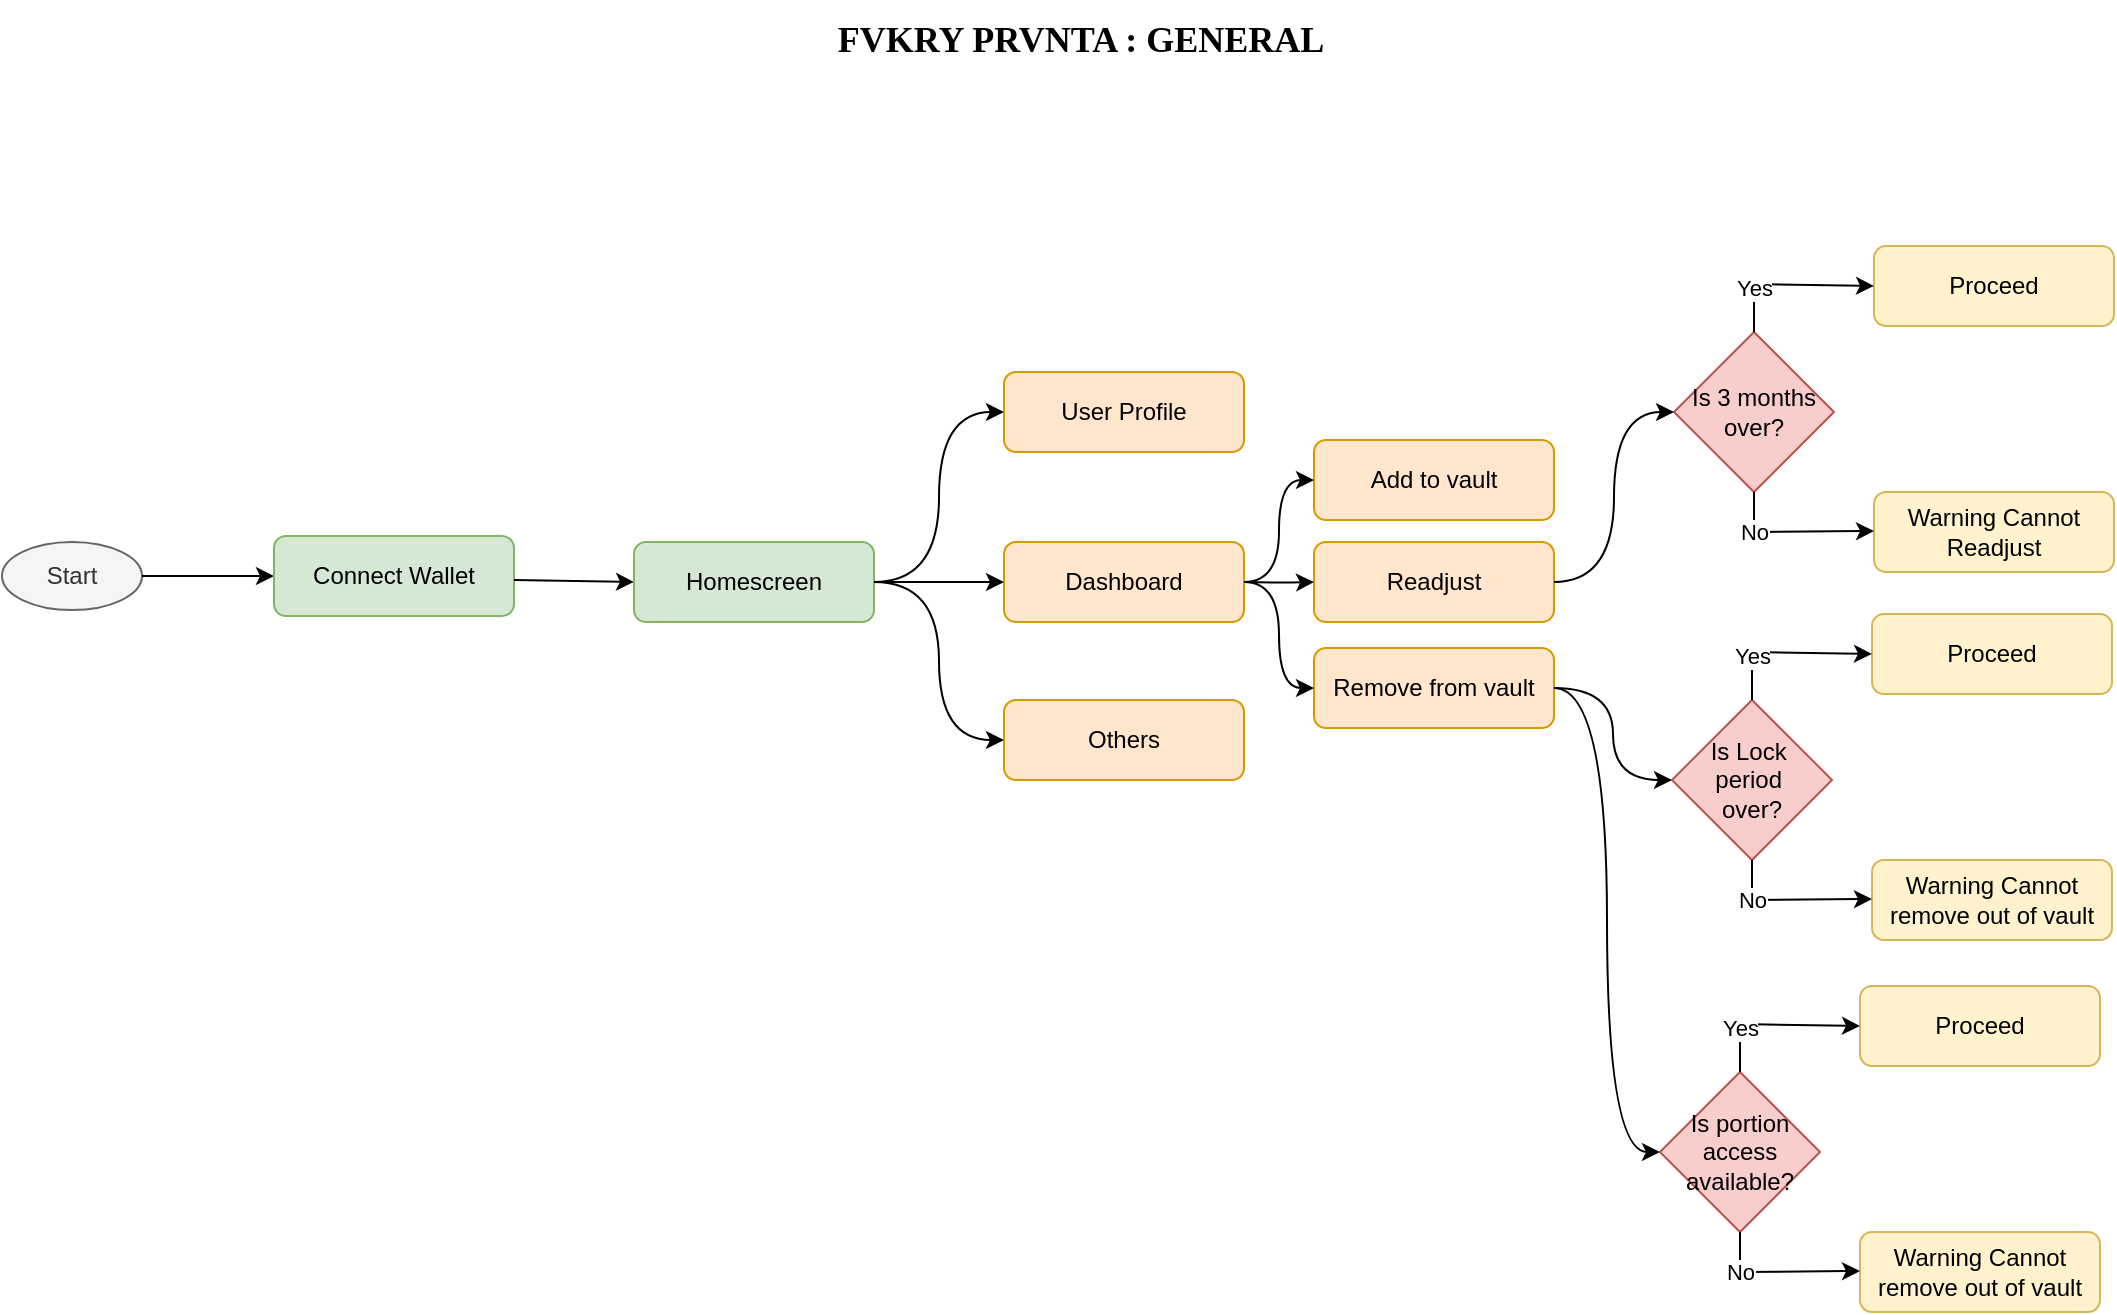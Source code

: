 <mxfile version="26.0.4">
  <diagram name="Page-1" id="3YW9pBftN6-iqX6uHg8v">
    <mxGraphModel dx="880" dy="532" grid="1" gridSize="10" guides="1" tooltips="1" connect="1" arrows="1" fold="1" page="1" pageScale="1" pageWidth="1169" pageHeight="827" math="0" shadow="0">
      <root>
        <mxCell id="0" />
        <mxCell id="1" parent="0" />
        <mxCell id="YRFdh3WtyHf0gqD4VgI7-1" value="Start" style="ellipse;whiteSpace=wrap;html=1;fillColor=#f5f5f5;fontColor=#333333;strokeColor=#666666;" parent="1" vertex="1">
          <mxGeometry x="46" y="321" width="70" height="34" as="geometry" />
        </mxCell>
        <mxCell id="YRFdh3WtyHf0gqD4VgI7-3" value="" style="endArrow=classic;html=1;rounded=0;exitX=1;exitY=0.5;exitDx=0;exitDy=0;entryX=0;entryY=0.5;entryDx=0;entryDy=0;" parent="1" source="YRFdh3WtyHf0gqD4VgI7-1" target="YRFdh3WtyHf0gqD4VgI7-9" edge="1">
          <mxGeometry width="50" height="50" relative="1" as="geometry">
            <mxPoint x="406" y="414" as="sourcePoint" />
            <mxPoint x="186" y="338" as="targetPoint" />
          </mxGeometry>
        </mxCell>
        <mxCell id="YRFdh3WtyHf0gqD4VgI7-9" value="Connect Wallet" style="rounded=1;whiteSpace=wrap;html=1;fillColor=#d5e8d4;strokeColor=#82b366;" parent="1" vertex="1">
          <mxGeometry x="182" y="318" width="120" height="40" as="geometry" />
        </mxCell>
        <mxCell id="YRFdh3WtyHf0gqD4VgI7-10" value="" style="endArrow=classic;html=1;rounded=0;entryX=0;entryY=0.5;entryDx=0;entryDy=0;" parent="1" target="YRFdh3WtyHf0gqD4VgI7-12" edge="1">
          <mxGeometry relative="1" as="geometry">
            <mxPoint x="302" y="340" as="sourcePoint" />
            <mxPoint x="532" y="337" as="targetPoint" />
          </mxGeometry>
        </mxCell>
        <mxCell id="YRFdh3WtyHf0gqD4VgI7-12" value="Homescreen" style="rounded=1;whiteSpace=wrap;html=1;fillColor=#d5e8d4;strokeColor=#82b366;" parent="1" vertex="1">
          <mxGeometry x="362" y="321" width="120" height="40" as="geometry" />
        </mxCell>
        <mxCell id="YRFdh3WtyHf0gqD4VgI7-13" value="User Profile" style="rounded=1;whiteSpace=wrap;html=1;fillColor=#ffe6cc;strokeColor=#d79b00;" parent="1" vertex="1">
          <mxGeometry x="547" y="236" width="120" height="40" as="geometry" />
        </mxCell>
        <mxCell id="YRFdh3WtyHf0gqD4VgI7-14" value="Dashboard" style="rounded=1;whiteSpace=wrap;html=1;fillColor=#ffe6cc;strokeColor=#d79b00;" parent="1" vertex="1">
          <mxGeometry x="547" y="321" width="120" height="40" as="geometry" />
        </mxCell>
        <mxCell id="YRFdh3WtyHf0gqD4VgI7-15" value="Add to vault" style="rounded=1;whiteSpace=wrap;html=1;fillColor=#ffe6cc;strokeColor=#d79b00;" parent="1" vertex="1">
          <mxGeometry x="702" y="270" width="120" height="40" as="geometry" />
        </mxCell>
        <mxCell id="YRFdh3WtyHf0gqD4VgI7-16" value="Readjust" style="rounded=1;whiteSpace=wrap;html=1;fillColor=#ffe6cc;strokeColor=#d79b00;" parent="1" vertex="1">
          <mxGeometry x="702" y="321" width="120" height="40" as="geometry" />
        </mxCell>
        <mxCell id="YRFdh3WtyHf0gqD4VgI7-17" value="Remove from vault" style="rounded=1;whiteSpace=wrap;html=1;fillColor=#ffe6cc;strokeColor=#d79b00;" parent="1" vertex="1">
          <mxGeometry x="702" y="374" width="120" height="40" as="geometry" />
        </mxCell>
        <mxCell id="YRFdh3WtyHf0gqD4VgI7-19" value="Others" style="rounded=1;whiteSpace=wrap;html=1;fillColor=#ffe6cc;strokeColor=#d79b00;" parent="1" vertex="1">
          <mxGeometry x="547" y="400" width="120" height="40" as="geometry" />
        </mxCell>
        <mxCell id="YRFdh3WtyHf0gqD4VgI7-21" value="" style="endArrow=classic;html=1;rounded=0;exitX=1;exitY=0.5;exitDx=0;exitDy=0;entryX=0;entryY=0.5;entryDx=0;entryDy=0;edgeStyle=orthogonalEdgeStyle;curved=1;" parent="1" source="YRFdh3WtyHf0gqD4VgI7-12" target="YRFdh3WtyHf0gqD4VgI7-13" edge="1">
          <mxGeometry width="50" height="50" relative="1" as="geometry">
            <mxPoint x="552" y="204" as="sourcePoint" />
            <mxPoint x="602" y="154" as="targetPoint" />
          </mxGeometry>
        </mxCell>
        <mxCell id="YRFdh3WtyHf0gqD4VgI7-22" value="" style="endArrow=classic;html=1;rounded=0;entryX=0;entryY=0.5;entryDx=0;entryDy=0;exitX=1;exitY=0.5;exitDx=0;exitDy=0;edgeStyle=orthogonalEdgeStyle;curved=1;" parent="1" source="YRFdh3WtyHf0gqD4VgI7-12" target="YRFdh3WtyHf0gqD4VgI7-14" edge="1">
          <mxGeometry width="50" height="50" relative="1" as="geometry">
            <mxPoint x="552" y="294" as="sourcePoint" />
            <mxPoint x="602" y="244" as="targetPoint" />
          </mxGeometry>
        </mxCell>
        <mxCell id="YRFdh3WtyHf0gqD4VgI7-23" value="" style="endArrow=classic;html=1;rounded=0;entryX=0;entryY=0.5;entryDx=0;entryDy=0;exitX=1;exitY=0.5;exitDx=0;exitDy=0;edgeStyle=orthogonalEdgeStyle;curved=1;" parent="1" source="YRFdh3WtyHf0gqD4VgI7-14" target="YRFdh3WtyHf0gqD4VgI7-15" edge="1">
          <mxGeometry width="50" height="50" relative="1" as="geometry">
            <mxPoint x="562" y="284" as="sourcePoint" />
            <mxPoint x="612" y="234" as="targetPoint" />
          </mxGeometry>
        </mxCell>
        <mxCell id="YRFdh3WtyHf0gqD4VgI7-24" value="" style="endArrow=classic;html=1;rounded=0;entryX=0;entryY=0.5;entryDx=0;entryDy=0;edgeStyle=orthogonalEdgeStyle;curved=1;" parent="1" target="YRFdh3WtyHf0gqD4VgI7-16" edge="1">
          <mxGeometry width="50" height="50" relative="1" as="geometry">
            <mxPoint x="667" y="341" as="sourcePoint" />
            <mxPoint x="582" y="264" as="targetPoint" />
          </mxGeometry>
        </mxCell>
        <mxCell id="YRFdh3WtyHf0gqD4VgI7-25" value="" style="endArrow=classic;html=1;rounded=0;entryX=0;entryY=0.5;entryDx=0;entryDy=0;exitX=1;exitY=0.5;exitDx=0;exitDy=0;edgeStyle=orthogonalEdgeStyle;curved=1;" parent="1" source="YRFdh3WtyHf0gqD4VgI7-12" target="YRFdh3WtyHf0gqD4VgI7-19" edge="1">
          <mxGeometry width="50" height="50" relative="1" as="geometry">
            <mxPoint x="352" y="244" as="sourcePoint" />
            <mxPoint x="402" y="194" as="targetPoint" />
          </mxGeometry>
        </mxCell>
        <mxCell id="YRFdh3WtyHf0gqD4VgI7-27" value="" style="endArrow=classic;html=1;rounded=0;entryX=0;entryY=0.5;entryDx=0;entryDy=0;exitX=1;exitY=0.5;exitDx=0;exitDy=0;edgeStyle=orthogonalEdgeStyle;curved=1;" parent="1" source="YRFdh3WtyHf0gqD4VgI7-14" target="YRFdh3WtyHf0gqD4VgI7-17" edge="1">
          <mxGeometry width="50" height="50" relative="1" as="geometry">
            <mxPoint x="552" y="374" as="sourcePoint" />
            <mxPoint x="652" y="404" as="targetPoint" />
          </mxGeometry>
        </mxCell>
        <mxCell id="YRFdh3WtyHf0gqD4VgI7-28" value="Is 3 months over&lt;span style=&quot;background-color: initial;&quot;&gt;?&lt;/span&gt;" style="rhombus;whiteSpace=wrap;html=1;fillColor=#f8cecc;strokeColor=#b85450;" parent="1" vertex="1">
          <mxGeometry x="882" y="216" width="80" height="80" as="geometry" />
        </mxCell>
        <mxCell id="YRFdh3WtyHf0gqD4VgI7-29" value="" style="endArrow=classic;html=1;rounded=0;exitX=1;exitY=0.5;exitDx=0;exitDy=0;entryX=0;entryY=0.5;entryDx=0;entryDy=0;edgeStyle=orthogonalEdgeStyle;curved=1;" parent="1" source="YRFdh3WtyHf0gqD4VgI7-16" target="YRFdh3WtyHf0gqD4VgI7-28" edge="1">
          <mxGeometry width="50" height="50" relative="1" as="geometry">
            <mxPoint x="842" y="322" as="sourcePoint" />
            <mxPoint x="892" y="272" as="targetPoint" />
          </mxGeometry>
        </mxCell>
        <mxCell id="YRFdh3WtyHf0gqD4VgI7-30" value="Proceed" style="rounded=1;whiteSpace=wrap;html=1;fillColor=#fff2cc;strokeColor=#d6b656;" parent="1" vertex="1">
          <mxGeometry x="982" y="173" width="120" height="40" as="geometry" />
        </mxCell>
        <mxCell id="YRFdh3WtyHf0gqD4VgI7-31" value="Warning Cannot Readjust" style="rounded=1;whiteSpace=wrap;html=1;fillColor=#fff2cc;strokeColor=#d6b656;" parent="1" vertex="1">
          <mxGeometry x="982" y="296" width="120" height="40" as="geometry" />
        </mxCell>
        <mxCell id="YRFdh3WtyHf0gqD4VgI7-32" value="" style="endArrow=classic;html=1;rounded=0;exitX=0.5;exitY=0;exitDx=0;exitDy=0;entryX=0;entryY=0.5;entryDx=0;entryDy=0;" parent="1" source="YRFdh3WtyHf0gqD4VgI7-28" target="YRFdh3WtyHf0gqD4VgI7-30" edge="1">
          <mxGeometry relative="1" as="geometry">
            <mxPoint x="872" y="122" as="sourcePoint" />
            <mxPoint x="962" y="122" as="targetPoint" />
            <Array as="points">
              <mxPoint x="922" y="192" />
            </Array>
          </mxGeometry>
        </mxCell>
        <mxCell id="YRFdh3WtyHf0gqD4VgI7-33" value="Yes" style="edgeLabel;resizable=0;html=1;;align=center;verticalAlign=middle;" parent="YRFdh3WtyHf0gqD4VgI7-32" connectable="0" vertex="1">
          <mxGeometry relative="1" as="geometry">
            <mxPoint x="-18" y="1" as="offset" />
          </mxGeometry>
        </mxCell>
        <mxCell id="YRFdh3WtyHf0gqD4VgI7-34" value="" style="endArrow=classic;html=1;rounded=0;exitX=0.5;exitY=1;exitDx=0;exitDy=0;entryX=0;entryY=0.5;entryDx=0;entryDy=0;" parent="1" source="YRFdh3WtyHf0gqD4VgI7-28" edge="1">
          <mxGeometry relative="1" as="geometry">
            <mxPoint x="892" y="315.5" as="sourcePoint" />
            <mxPoint x="982" y="315.5" as="targetPoint" />
            <Array as="points">
              <mxPoint x="922" y="316" />
            </Array>
          </mxGeometry>
        </mxCell>
        <mxCell id="YRFdh3WtyHf0gqD4VgI7-35" value="No" style="edgeLabel;resizable=0;html=1;;align=center;verticalAlign=middle;" parent="YRFdh3WtyHf0gqD4VgI7-34" connectable="0" vertex="1">
          <mxGeometry relative="1" as="geometry">
            <mxPoint x="-20" as="offset" />
          </mxGeometry>
        </mxCell>
        <mxCell id="YRFdh3WtyHf0gqD4VgI7-36" value="Is Lock&amp;nbsp;&lt;div&gt;period&amp;nbsp;&lt;/div&gt;&lt;div&gt;over?&lt;/div&gt;" style="rhombus;whiteSpace=wrap;html=1;fillColor=#f8cecc;strokeColor=#b85450;" parent="1" vertex="1">
          <mxGeometry x="881" y="400" width="80" height="80" as="geometry" />
        </mxCell>
        <mxCell id="YRFdh3WtyHf0gqD4VgI7-37" value="Proceed" style="rounded=1;whiteSpace=wrap;html=1;fillColor=#fff2cc;strokeColor=#d6b656;" parent="1" vertex="1">
          <mxGeometry x="981" y="357" width="120" height="40" as="geometry" />
        </mxCell>
        <mxCell id="YRFdh3WtyHf0gqD4VgI7-38" value="Warning Cannot remove out of vault" style="rounded=1;whiteSpace=wrap;html=1;fillColor=#fff2cc;strokeColor=#d6b656;" parent="1" vertex="1">
          <mxGeometry x="981" y="480" width="120" height="40" as="geometry" />
        </mxCell>
        <mxCell id="YRFdh3WtyHf0gqD4VgI7-39" value="" style="endArrow=classic;html=1;rounded=0;exitX=0.5;exitY=0;exitDx=0;exitDy=0;entryX=0;entryY=0.5;entryDx=0;entryDy=0;" parent="1" source="YRFdh3WtyHf0gqD4VgI7-36" target="YRFdh3WtyHf0gqD4VgI7-37" edge="1">
          <mxGeometry relative="1" as="geometry">
            <mxPoint x="871" y="306" as="sourcePoint" />
            <mxPoint x="961" y="306" as="targetPoint" />
            <Array as="points">
              <mxPoint x="921" y="376" />
            </Array>
          </mxGeometry>
        </mxCell>
        <mxCell id="YRFdh3WtyHf0gqD4VgI7-40" value="Yes" style="edgeLabel;resizable=0;html=1;;align=center;verticalAlign=middle;" parent="YRFdh3WtyHf0gqD4VgI7-39" connectable="0" vertex="1">
          <mxGeometry relative="1" as="geometry">
            <mxPoint x="-18" y="1" as="offset" />
          </mxGeometry>
        </mxCell>
        <mxCell id="YRFdh3WtyHf0gqD4VgI7-41" value="" style="endArrow=classic;html=1;rounded=0;exitX=0.5;exitY=1;exitDx=0;exitDy=0;entryX=0;entryY=0.5;entryDx=0;entryDy=0;" parent="1" source="YRFdh3WtyHf0gqD4VgI7-36" edge="1">
          <mxGeometry relative="1" as="geometry">
            <mxPoint x="891" y="499.5" as="sourcePoint" />
            <mxPoint x="981" y="499.5" as="targetPoint" />
            <Array as="points">
              <mxPoint x="921" y="500" />
            </Array>
          </mxGeometry>
        </mxCell>
        <mxCell id="YRFdh3WtyHf0gqD4VgI7-42" value="No" style="edgeLabel;resizable=0;html=1;;align=center;verticalAlign=middle;" parent="YRFdh3WtyHf0gqD4VgI7-41" connectable="0" vertex="1">
          <mxGeometry relative="1" as="geometry">
            <mxPoint x="-20" as="offset" />
          </mxGeometry>
        </mxCell>
        <mxCell id="YRFdh3WtyHf0gqD4VgI7-43" value="" style="endArrow=classic;html=1;rounded=0;exitX=1;exitY=0.5;exitDx=0;exitDy=0;entryX=0;entryY=0.5;entryDx=0;entryDy=0;edgeStyle=orthogonalEdgeStyle;curved=1;" parent="1" source="YRFdh3WtyHf0gqD4VgI7-17" target="YRFdh3WtyHf0gqD4VgI7-36" edge="1">
          <mxGeometry relative="1" as="geometry">
            <mxPoint x="832" y="392" as="sourcePoint" />
            <mxPoint x="893" y="392" as="targetPoint" />
          </mxGeometry>
        </mxCell>
        <mxCell id="YRFdh3WtyHf0gqD4VgI7-52" value="&lt;b&gt;&lt;font style=&quot;font-size: 18px;&quot; face=&quot;Verdana&quot;&gt;FVKRY PRVNTA : GENERAL&lt;/font&gt;&lt;/b&gt;" style="text;html=1;align=center;verticalAlign=middle;resizable=0;points=[];autosize=1;strokeColor=none;fillColor=none;" parent="1" vertex="1">
          <mxGeometry x="440" y="50" width="290" height="40" as="geometry" />
        </mxCell>
        <mxCell id="meGDIWs3k9gd9C3sqqIc-9" value="Is portion access available&lt;span style=&quot;background-color: transparent; color: light-dark(rgb(0, 0, 0), rgb(255, 255, 255));&quot;&gt;?&lt;/span&gt;" style="rhombus;whiteSpace=wrap;html=1;fillColor=#f8cecc;strokeColor=#b85450;" vertex="1" parent="1">
          <mxGeometry x="875" y="586" width="80" height="80" as="geometry" />
        </mxCell>
        <mxCell id="meGDIWs3k9gd9C3sqqIc-10" value="Proceed" style="rounded=1;whiteSpace=wrap;html=1;fillColor=#fff2cc;strokeColor=#d6b656;" vertex="1" parent="1">
          <mxGeometry x="975" y="543" width="120" height="40" as="geometry" />
        </mxCell>
        <mxCell id="meGDIWs3k9gd9C3sqqIc-11" value="Warning Cannot remove out of vault" style="rounded=1;whiteSpace=wrap;html=1;fillColor=#fff2cc;strokeColor=#d6b656;" vertex="1" parent="1">
          <mxGeometry x="975" y="666" width="120" height="40" as="geometry" />
        </mxCell>
        <mxCell id="meGDIWs3k9gd9C3sqqIc-12" value="" style="endArrow=classic;html=1;rounded=0;exitX=0.5;exitY=0;exitDx=0;exitDy=0;entryX=0;entryY=0.5;entryDx=0;entryDy=0;" edge="1" parent="1" source="meGDIWs3k9gd9C3sqqIc-9" target="meGDIWs3k9gd9C3sqqIc-10">
          <mxGeometry relative="1" as="geometry">
            <mxPoint x="865" y="492" as="sourcePoint" />
            <mxPoint x="955" y="492" as="targetPoint" />
            <Array as="points">
              <mxPoint x="915" y="562" />
            </Array>
          </mxGeometry>
        </mxCell>
        <mxCell id="meGDIWs3k9gd9C3sqqIc-13" value="Yes" style="edgeLabel;resizable=0;html=1;;align=center;verticalAlign=middle;" connectable="0" vertex="1" parent="meGDIWs3k9gd9C3sqqIc-12">
          <mxGeometry relative="1" as="geometry">
            <mxPoint x="-18" y="1" as="offset" />
          </mxGeometry>
        </mxCell>
        <mxCell id="meGDIWs3k9gd9C3sqqIc-14" value="" style="endArrow=classic;html=1;rounded=0;exitX=0.5;exitY=1;exitDx=0;exitDy=0;entryX=0;entryY=0.5;entryDx=0;entryDy=0;" edge="1" parent="1" source="meGDIWs3k9gd9C3sqqIc-9">
          <mxGeometry relative="1" as="geometry">
            <mxPoint x="885" y="685.5" as="sourcePoint" />
            <mxPoint x="975" y="685.5" as="targetPoint" />
            <Array as="points">
              <mxPoint x="915" y="686" />
            </Array>
          </mxGeometry>
        </mxCell>
        <mxCell id="meGDIWs3k9gd9C3sqqIc-15" value="No" style="edgeLabel;resizable=0;html=1;;align=center;verticalAlign=middle;" connectable="0" vertex="1" parent="meGDIWs3k9gd9C3sqqIc-14">
          <mxGeometry relative="1" as="geometry">
            <mxPoint x="-20" as="offset" />
          </mxGeometry>
        </mxCell>
        <mxCell id="meGDIWs3k9gd9C3sqqIc-23" value="" style="endArrow=classic;html=1;rounded=0;exitX=1;exitY=0.5;exitDx=0;exitDy=0;entryX=0;entryY=0.5;entryDx=0;entryDy=0;edgeStyle=orthogonalEdgeStyle;curved=1;" edge="1" parent="1" source="YRFdh3WtyHf0gqD4VgI7-17" target="meGDIWs3k9gd9C3sqqIc-9">
          <mxGeometry relative="1" as="geometry">
            <mxPoint x="770" y="520" as="sourcePoint" />
            <mxPoint x="829" y="566" as="targetPoint" />
          </mxGeometry>
        </mxCell>
      </root>
    </mxGraphModel>
  </diagram>
</mxfile>
